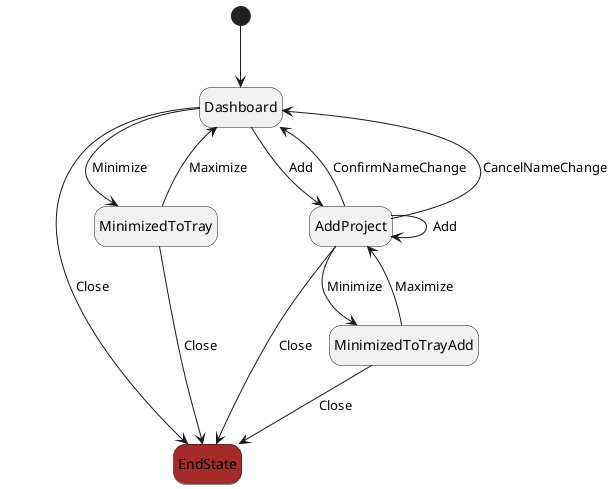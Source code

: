 @startuml
hide empty description

state EndState #brown

[*] --> Dashboard

Dashboard --> MinimizedToTray : Minimize
Dashboard --> EndState : Close
Dashboard --> AddProject : Add

AddProject --> MinimizedToTrayAdd : Minimize
AddProject --> EndState : Close
AddProject --> Dashboard : ConfirmNameChange
AddProject --> Dashboard : CancelNameChange
AddProject --> AddProject : Add

MinimizedToTrayAdd --> AddProject : Maximize
MinimizedToTrayAdd --> EndState : Close

MinimizedToTray --> Dashboard : Maximize
MinimizedToTray --> EndState : Close

@enduml
